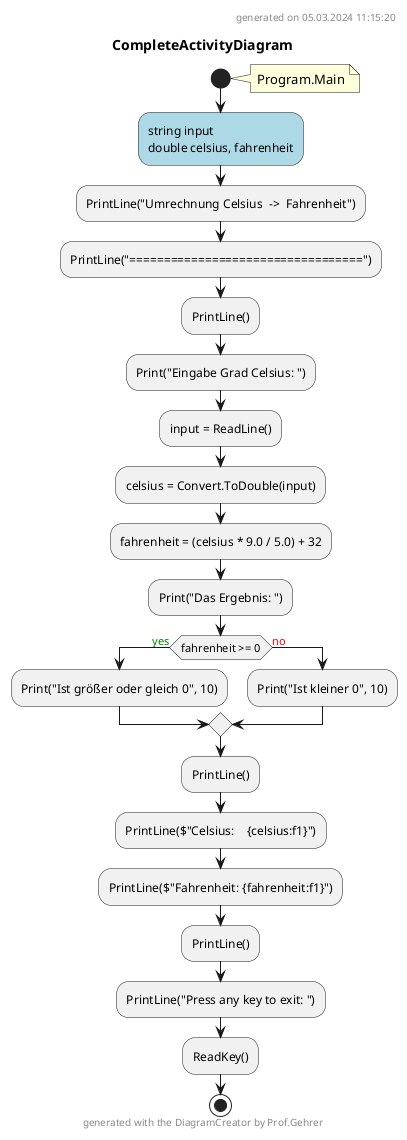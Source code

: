 @startuml CompleteActivityDiagram
header
generated on 05.03.2024 11:15:20
end header
title CompleteActivityDiagram
start
note right:  Program.Main
#LightBlue:string input
double celsius, fahrenheit;
:PrintLine("Umrechnung Celsius  ->  Fahrenheit");
:PrintLine("==================================");
:PrintLine();
:Print("Eingabe Grad Celsius: ");
:input = ReadLine();
:celsius = Convert.ToDouble(input);
:fahrenheit = (celsius * 9.0 / 5.0) + 32;
:Print("Das Ergebnis: ");
if (fahrenheit >= 0) then (<color:green>yes)
    :Print("Ist größer oder gleich 0", 10);
  else (<color:red>no)
      :Print("Ist kleiner 0", 10);
endif
:PrintLine();
:PrintLine($"Celsius:    {celsius:f1}");
:PrintLine($"Fahrenheit: {fahrenheit:f1}");
:PrintLine();
:PrintLine("Press any key to exit: ");
:ReadKey();
footer
generated with the DiagramCreator by Prof.Gehrer
end footer
stop
footer
generated with the DiagramCreator by Prof.Gehrer
end footer
@enduml
